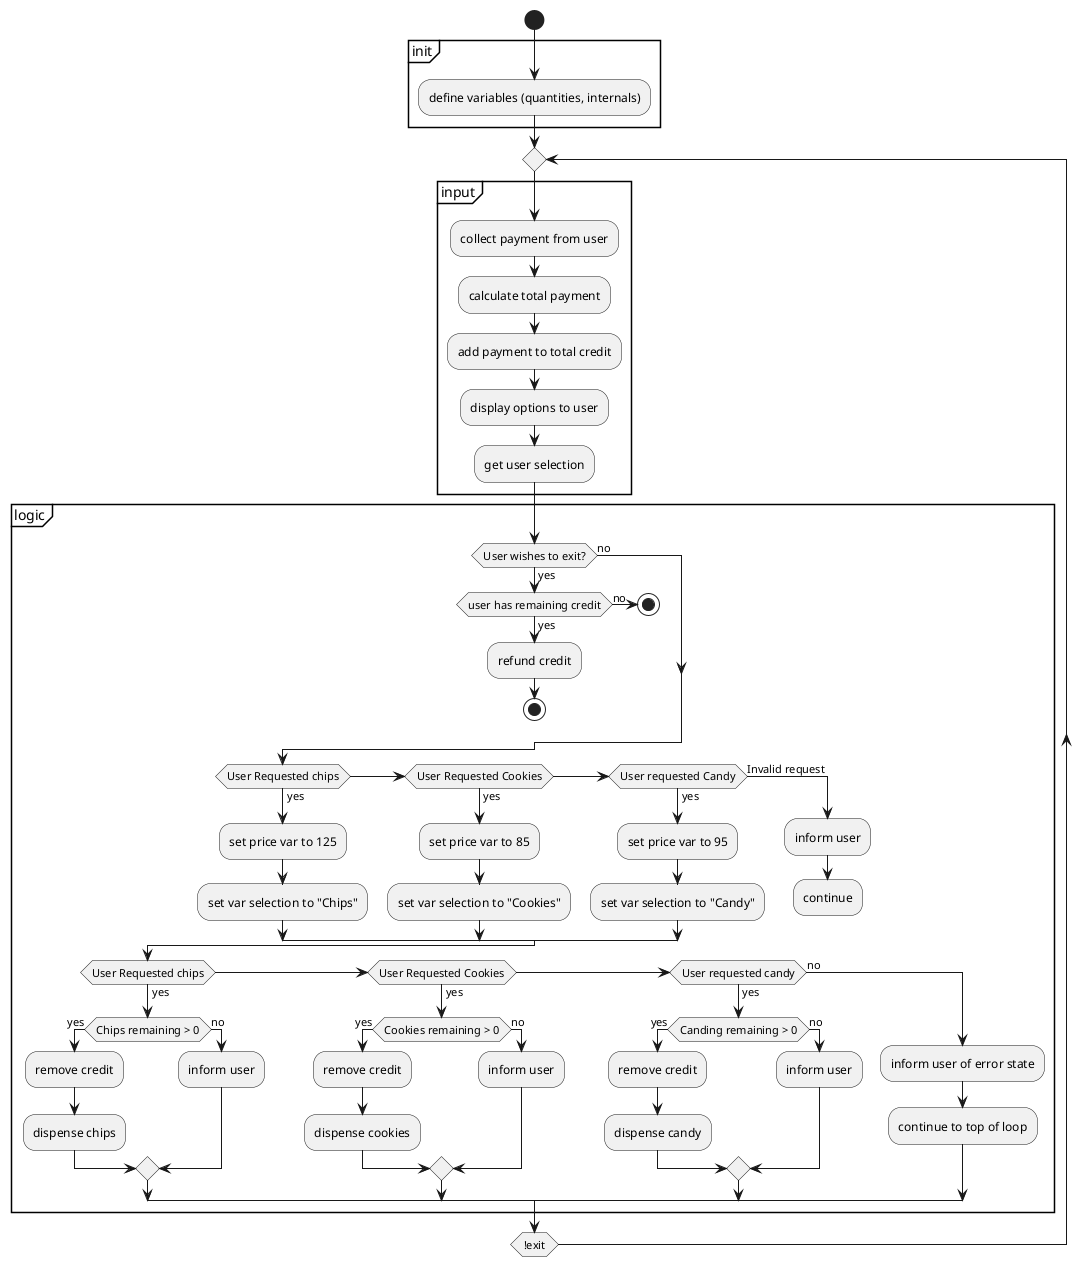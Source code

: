 @startuml
start
partition init{
:define variables (quantities, internals);
}
repeat
	partition input{
	:collect payment from user;
	:calculate total payment;
	:add payment to total credit;
	:display options to user;
	:get user selection;
	}
	partition logic {
	if(User wishes to exit?) then (yes)
		if(user has remaining credit) then (yes)
			:refund credit;
			stop
		else (no)
			stop
		endif
	else (no)
	endif
	if(User Requested chips) then (yes)
		:set price var to 125;
		:set var selection to "Chips";
	elseif (User Requested Cookies) then (yes)
		:set price var to 85;
		:set var selection to "Cookies";
	elseif (User requested Candy) then (yes)
		:set price var to 95;
		:set var selection to "Candy";
	else (Invalid request)
		:inform user;
		:continue;
		detach
	endif
	if(User Requested chips) then (yes)
		if(Chips remaining > 0) then (yes)
			:remove credit;
			:dispense chips;
		else (no)
			:inform user;
		endif
	elseif (User Requested Cookies) then (yes)
		if(Cookies remaining > 0) then (yes)
			:remove credit;
			:dispense cookies;
		else (no)
			:inform user;
		endif
	elseif (User requested candy) then (yes)
		if (Canding remaining > 0) then (yes)
			:remove credit;
			:dispense candy;
		else (no)
			:inform user;
		endif
	else (no)
		:inform user of error state;
		:continue to top of loop;
	endif
	}
repeat while (!exit)

@enduml
